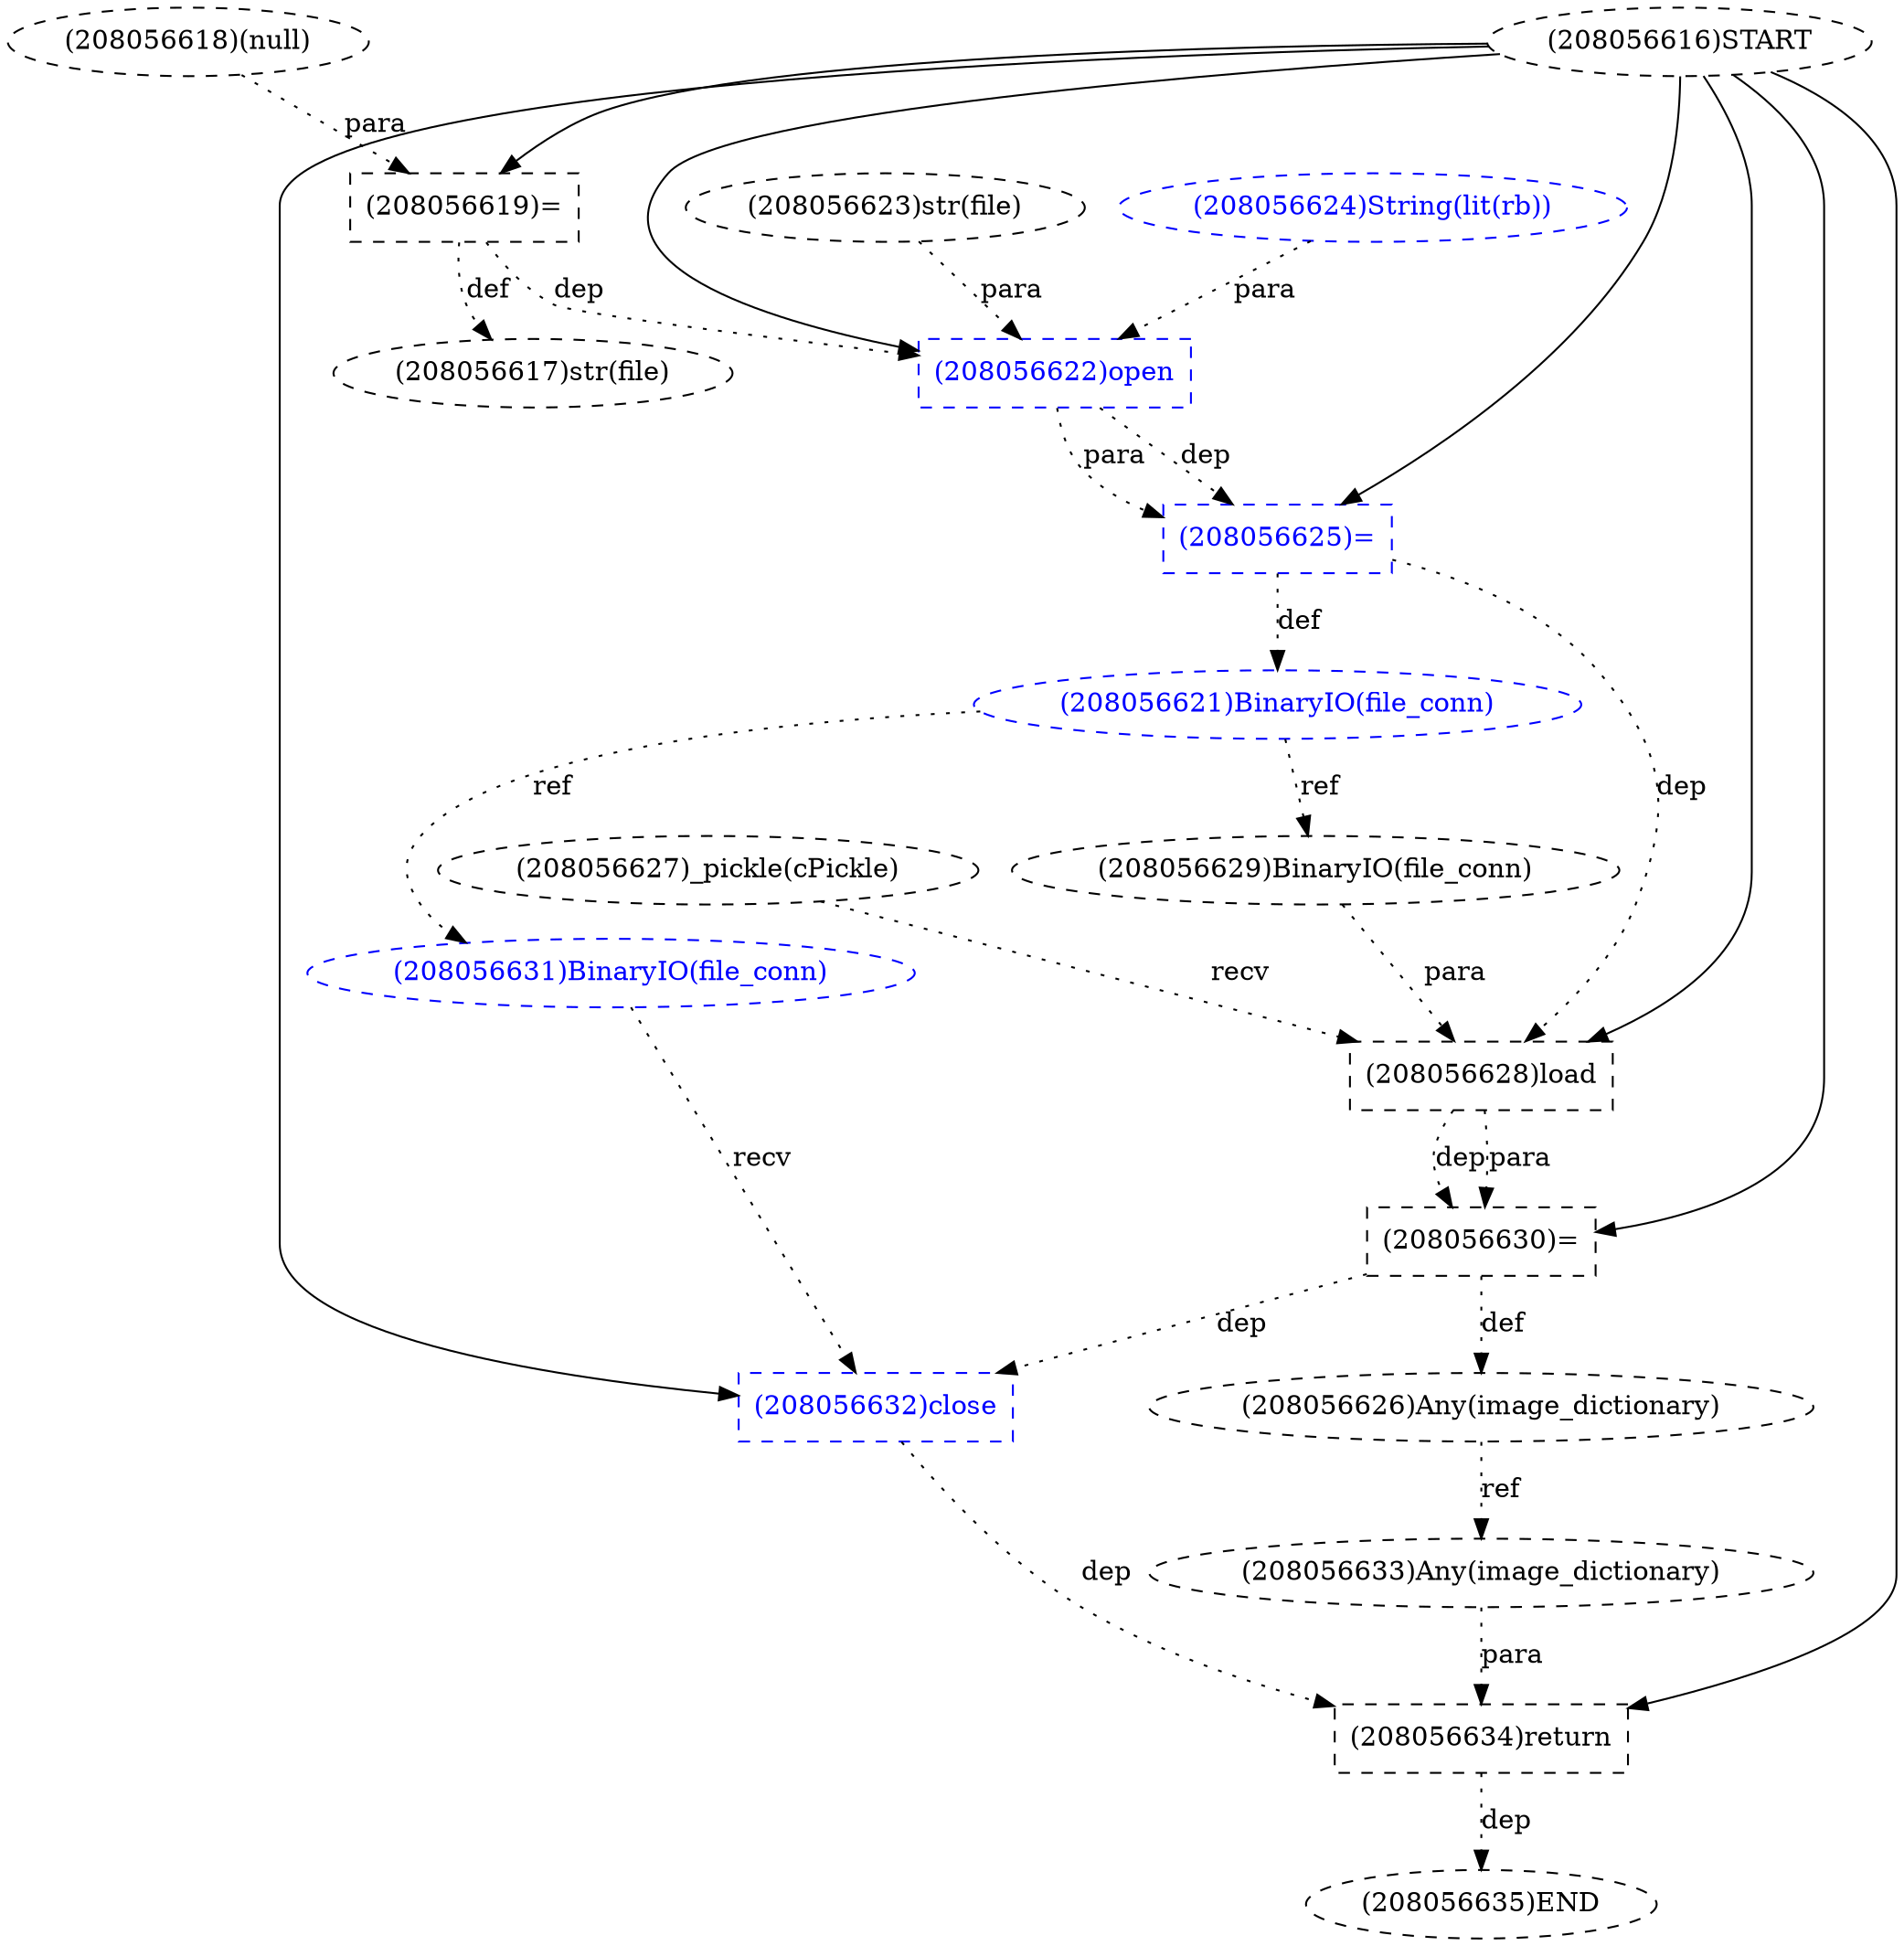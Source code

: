 digraph G {
1 [label="(208056621)BinaryIO(file_conn)" shape=ellipse style=dashed color=blue fontcolor=blue]
2 [label="(208056626)Any(image_dictionary)" shape=ellipse style=dashed]
3 [label="(208056619)=" shape=box style=dashed]
4 [label="(208056617)str(file)" shape=ellipse style=dashed]
5 [label="(208056622)open" shape=box style=dashed color=blue fontcolor=blue]
6 [label="(208056628)load" shape=box style=dashed]
7 [label="(208056635)END" style=dashed]
8 [label="(208056627)_pickle(cPickle)" shape=ellipse style=dashed]
9 [label="(208056631)BinaryIO(file_conn)" shape=ellipse style=dashed color=blue fontcolor=blue]
10 [label="(208056624)String(lit(rb))" shape=ellipse style=dashed color=blue fontcolor=blue]
11 [label="(208056632)close" shape=box style=dashed color=blue fontcolor=blue]
12 [label="(208056623)str(file)" shape=ellipse style=dashed]
13 [label="(208056629)BinaryIO(file_conn)" shape=ellipse style=dashed]
14 [label="(208056634)return" shape=box style=dashed]
15 [label="(208056633)Any(image_dictionary)" shape=ellipse style=dashed]
16 [label="(208056616)START" style=dashed]
17 [label="(208056618)(null)" shape=ellipse style=dashed]
18 [label="(208056630)=" shape=box style=dashed]
19 [label="(208056625)=" shape=box style=dashed color=blue fontcolor=blue]
19 -> 1 [label="def" style=dotted];
18 -> 2 [label="def" style=dotted];
16 -> 3 [label="" style=solid];
17 -> 3 [label="para" style=dotted];
3 -> 4 [label="def" style=dotted];
16 -> 5 [label="" style=solid];
12 -> 5 [label="para" style=dotted];
10 -> 5 [label="para" style=dotted];
3 -> 5 [label="dep" style=dotted];
16 -> 6 [label="" style=solid];
8 -> 6 [label="recv" style=dotted];
13 -> 6 [label="para" style=dotted];
19 -> 6 [label="dep" style=dotted];
14 -> 7 [label="dep" style=dotted];
1 -> 9 [label="ref" style=dotted];
16 -> 11 [label="" style=solid];
9 -> 11 [label="recv" style=dotted];
18 -> 11 [label="dep" style=dotted];
1 -> 13 [label="ref" style=dotted];
16 -> 14 [label="" style=solid];
15 -> 14 [label="para" style=dotted];
11 -> 14 [label="dep" style=dotted];
2 -> 15 [label="ref" style=dotted];
16 -> 18 [label="" style=solid];
6 -> 18 [label="dep" style=dotted];
6 -> 18 [label="para" style=dotted];
16 -> 19 [label="" style=solid];
5 -> 19 [label="dep" style=dotted];
5 -> 19 [label="para" style=dotted];
}